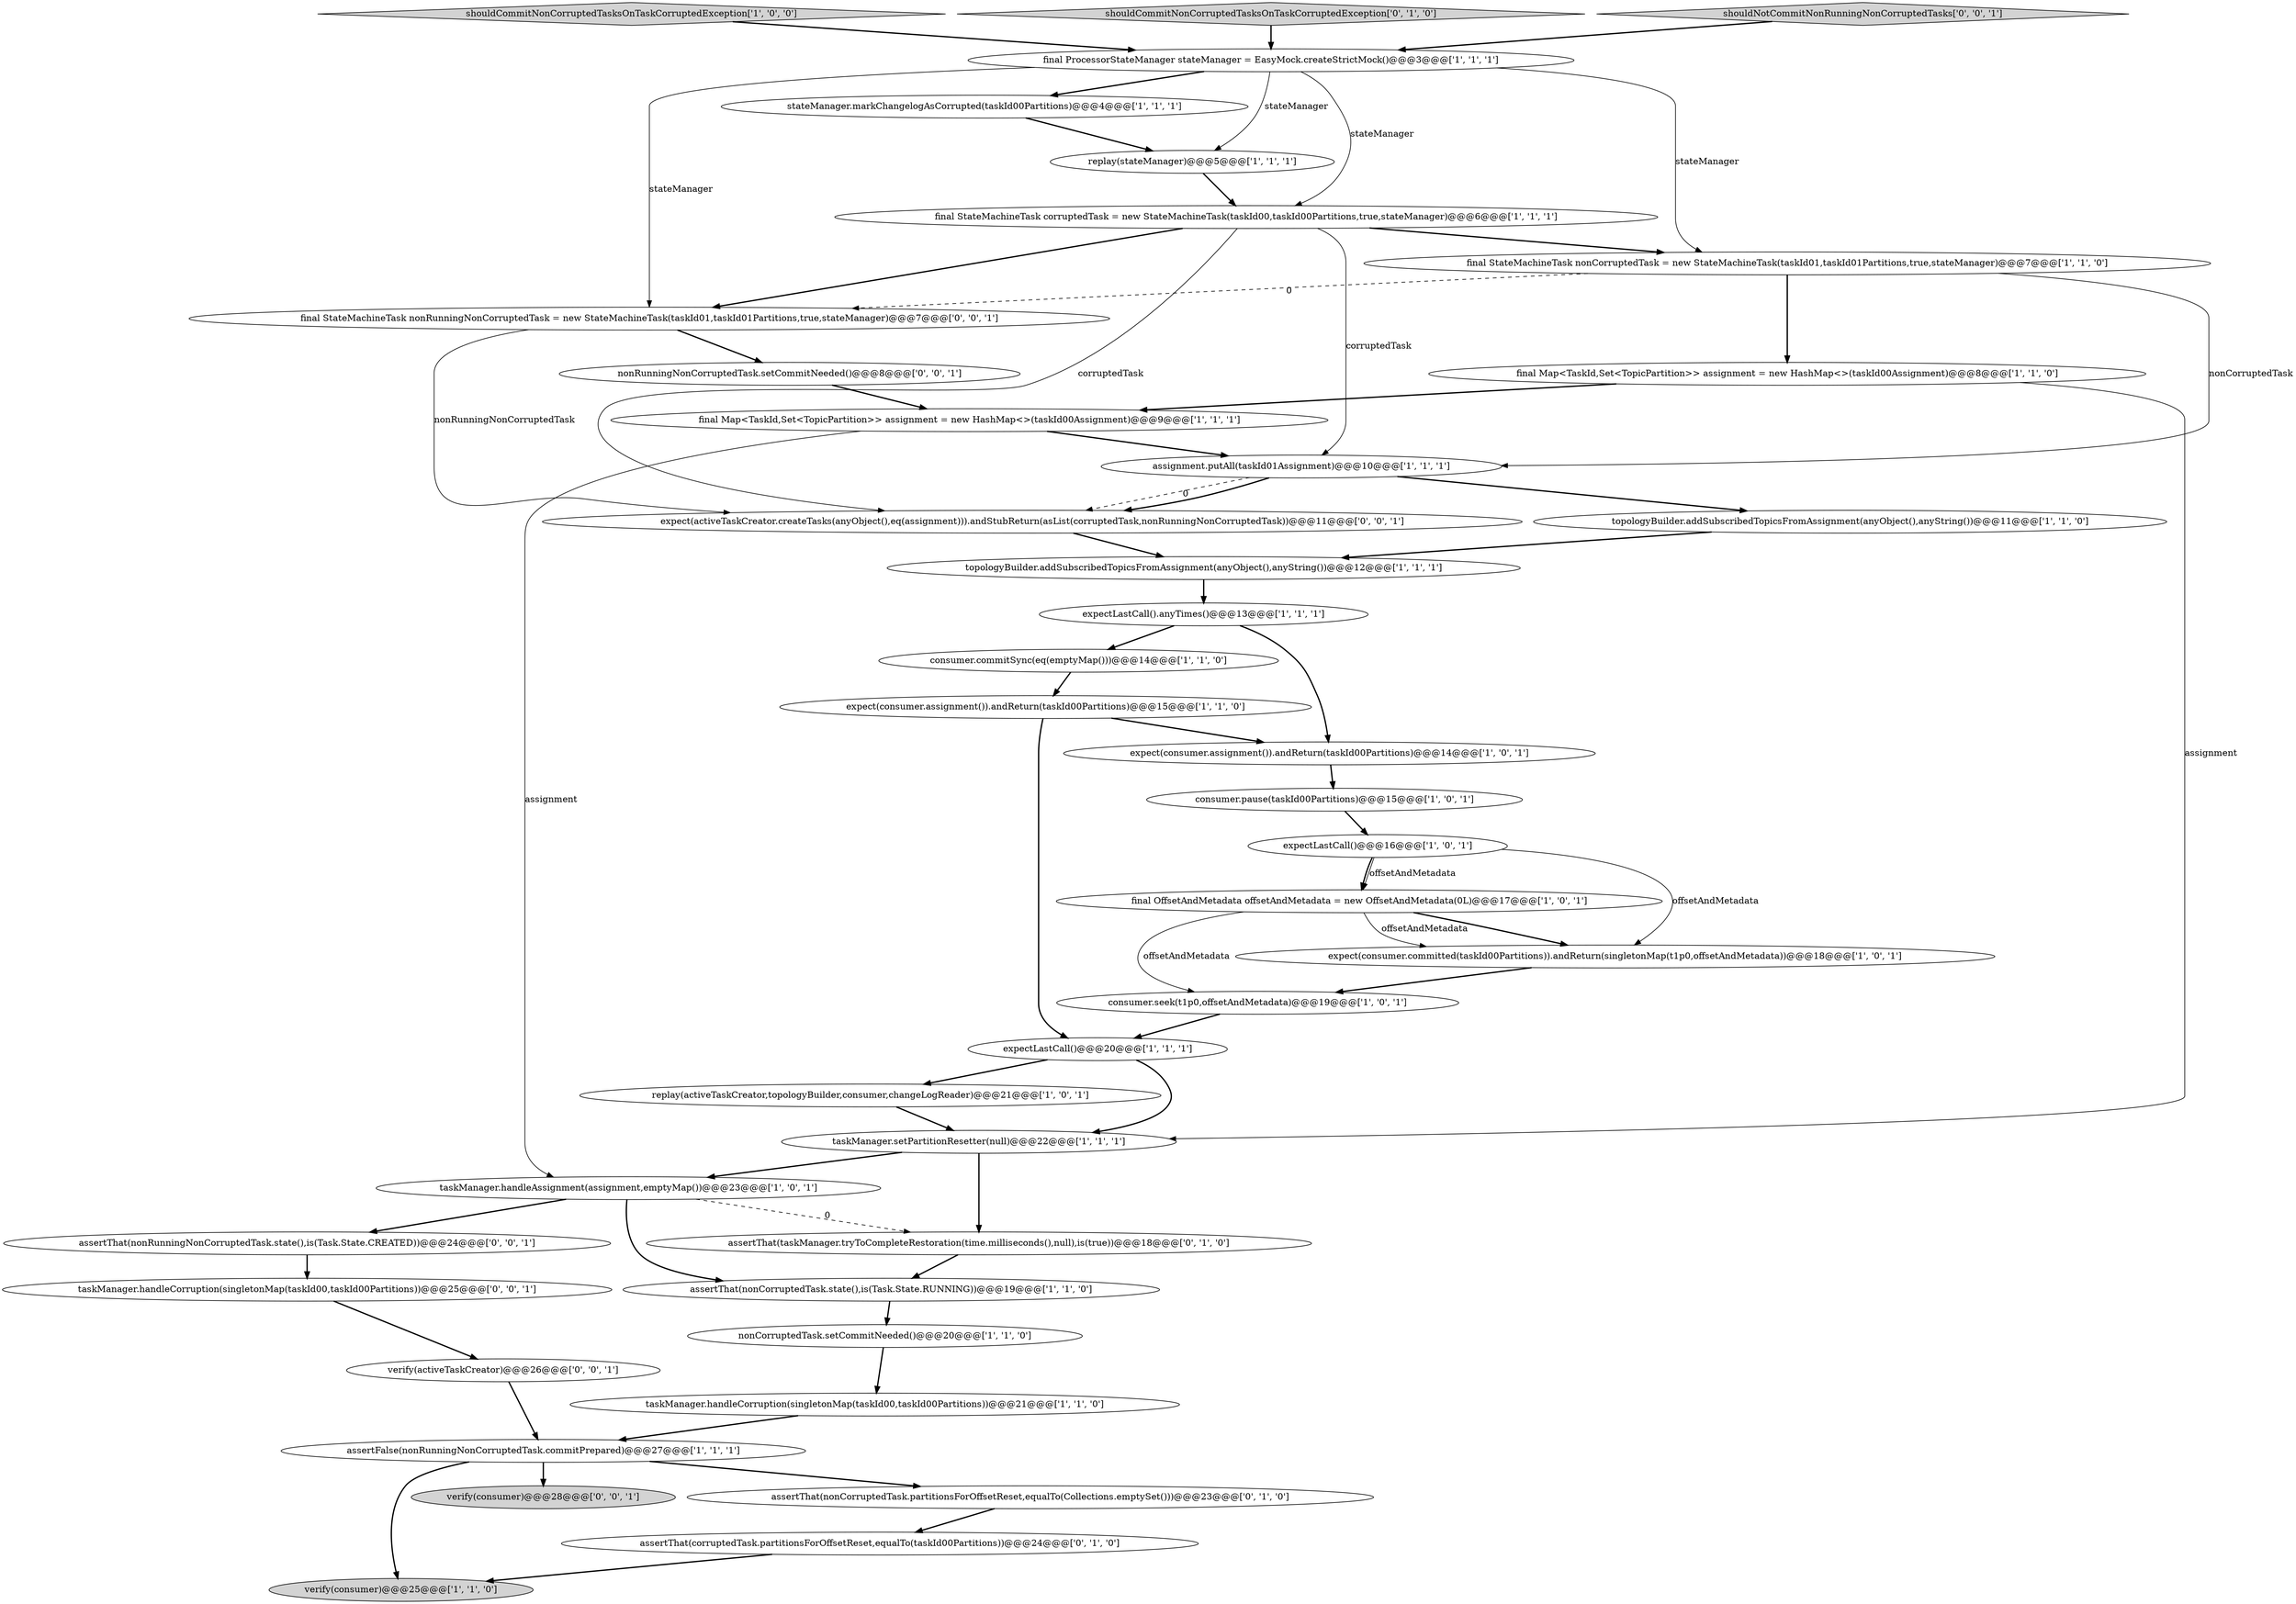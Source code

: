 digraph {
17 [style = filled, label = "verify(consumer)@@@25@@@['1', '1', '0']", fillcolor = lightgray, shape = ellipse image = "AAA0AAABBB1BBB"];
24 [style = filled, label = "shouldCommitNonCorruptedTasksOnTaskCorruptedException['1', '0', '0']", fillcolor = lightgray, shape = diamond image = "AAA0AAABBB1BBB"];
21 [style = filled, label = "replay(activeTaskCreator,topologyBuilder,consumer,changeLogReader)@@@21@@@['1', '0', '1']", fillcolor = white, shape = ellipse image = "AAA0AAABBB1BBB"];
34 [style = filled, label = "verify(activeTaskCreator)@@@26@@@['0', '0', '1']", fillcolor = white, shape = ellipse image = "AAA0AAABBB3BBB"];
1 [style = filled, label = "expectLastCall().anyTimes()@@@13@@@['1', '1', '1']", fillcolor = white, shape = ellipse image = "AAA0AAABBB1BBB"];
16 [style = filled, label = "expect(consumer.assignment()).andReturn(taskId00Partitions)@@@14@@@['1', '0', '1']", fillcolor = white, shape = ellipse image = "AAA0AAABBB1BBB"];
9 [style = filled, label = "assertThat(nonCorruptedTask.state(),is(Task.State.RUNNING))@@@19@@@['1', '1', '0']", fillcolor = white, shape = ellipse image = "AAA0AAABBB1BBB"];
12 [style = filled, label = "expectLastCall()@@@20@@@['1', '1', '1']", fillcolor = white, shape = ellipse image = "AAA0AAABBB1BBB"];
20 [style = filled, label = "final StateMachineTask corruptedTask = new StateMachineTask(taskId00,taskId00Partitions,true,stateManager)@@@6@@@['1', '1', '1']", fillcolor = white, shape = ellipse image = "AAA0AAABBB1BBB"];
19 [style = filled, label = "taskManager.handleCorruption(singletonMap(taskId00,taskId00Partitions))@@@21@@@['1', '1', '0']", fillcolor = white, shape = ellipse image = "AAA0AAABBB1BBB"];
13 [style = filled, label = "final ProcessorStateManager stateManager = EasyMock.createStrictMock()@@@3@@@['1', '1', '1']", fillcolor = white, shape = ellipse image = "AAA0AAABBB1BBB"];
23 [style = filled, label = "final OffsetAndMetadata offsetAndMetadata = new OffsetAndMetadata(0L)@@@17@@@['1', '0', '1']", fillcolor = white, shape = ellipse image = "AAA0AAABBB1BBB"];
15 [style = filled, label = "assertFalse(nonRunningNonCorruptedTask.commitPrepared)@@@27@@@['1', '1', '1']", fillcolor = white, shape = ellipse image = "AAA0AAABBB1BBB"];
4 [style = filled, label = "expect(consumer.committed(taskId00Partitions)).andReturn(singletonMap(t1p0,offsetAndMetadata))@@@18@@@['1', '0', '1']", fillcolor = white, shape = ellipse image = "AAA0AAABBB1BBB"];
3 [style = filled, label = "consumer.pause(taskId00Partitions)@@@15@@@['1', '0', '1']", fillcolor = white, shape = ellipse image = "AAA0AAABBB1BBB"];
10 [style = filled, label = "nonCorruptedTask.setCommitNeeded()@@@20@@@['1', '1', '0']", fillcolor = white, shape = ellipse image = "AAA0AAABBB1BBB"];
6 [style = filled, label = "taskManager.setPartitionResetter(null)@@@22@@@['1', '1', '1']", fillcolor = white, shape = ellipse image = "AAA0AAABBB1BBB"];
18 [style = filled, label = "consumer.commitSync(eq(emptyMap()))@@@14@@@['1', '1', '0']", fillcolor = white, shape = ellipse image = "AAA0AAABBB1BBB"];
11 [style = filled, label = "taskManager.handleAssignment(assignment,emptyMap())@@@23@@@['1', '0', '1']", fillcolor = white, shape = ellipse image = "AAA0AAABBB1BBB"];
25 [style = filled, label = "final StateMachineTask nonCorruptedTask = new StateMachineTask(taskId01,taskId01Partitions,true,stateManager)@@@7@@@['1', '1', '0']", fillcolor = white, shape = ellipse image = "AAA0AAABBB1BBB"];
33 [style = filled, label = "expect(activeTaskCreator.createTasks(anyObject(),eq(assignment))).andStubReturn(asList(corruptedTask,nonRunningNonCorruptedTask))@@@11@@@['0', '0', '1']", fillcolor = white, shape = ellipse image = "AAA0AAABBB3BBB"];
39 [style = filled, label = "taskManager.handleCorruption(singletonMap(taskId00,taskId00Partitions))@@@25@@@['0', '0', '1']", fillcolor = white, shape = ellipse image = "AAA0AAABBB3BBB"];
8 [style = filled, label = "assignment.putAll(taskId01Assignment)@@@10@@@['1', '1', '1']", fillcolor = white, shape = ellipse image = "AAA0AAABBB1BBB"];
32 [style = filled, label = "shouldCommitNonCorruptedTasksOnTaskCorruptedException['0', '1', '0']", fillcolor = lightgray, shape = diamond image = "AAA0AAABBB2BBB"];
7 [style = filled, label = "final Map<TaskId,Set<TopicPartition>> assignment = new HashMap<>(taskId00Assignment)@@@9@@@['1', '1', '1']", fillcolor = white, shape = ellipse image = "AAA0AAABBB1BBB"];
27 [style = filled, label = "replay(stateManager)@@@5@@@['1', '1', '1']", fillcolor = white, shape = ellipse image = "AAA0AAABBB1BBB"];
38 [style = filled, label = "nonRunningNonCorruptedTask.setCommitNeeded()@@@8@@@['0', '0', '1']", fillcolor = white, shape = ellipse image = "AAA0AAABBB3BBB"];
30 [style = filled, label = "assertThat(corruptedTask.partitionsForOffsetReset,equalTo(taskId00Partitions))@@@24@@@['0', '1', '0']", fillcolor = white, shape = ellipse image = "AAA1AAABBB2BBB"];
22 [style = filled, label = "expect(consumer.assignment()).andReturn(taskId00Partitions)@@@15@@@['1', '1', '0']", fillcolor = white, shape = ellipse image = "AAA0AAABBB1BBB"];
36 [style = filled, label = "assertThat(nonRunningNonCorruptedTask.state(),is(Task.State.CREATED))@@@24@@@['0', '0', '1']", fillcolor = white, shape = ellipse image = "AAA0AAABBB3BBB"];
14 [style = filled, label = "topologyBuilder.addSubscribedTopicsFromAssignment(anyObject(),anyString())@@@12@@@['1', '1', '1']", fillcolor = white, shape = ellipse image = "AAA0AAABBB1BBB"];
31 [style = filled, label = "assertThat(taskManager.tryToCompleteRestoration(time.milliseconds(),null),is(true))@@@18@@@['0', '1', '0']", fillcolor = white, shape = ellipse image = "AAA1AAABBB2BBB"];
37 [style = filled, label = "verify(consumer)@@@28@@@['0', '0', '1']", fillcolor = lightgray, shape = ellipse image = "AAA0AAABBB3BBB"];
26 [style = filled, label = "final Map<TaskId,Set<TopicPartition>> assignment = new HashMap<>(taskId00Assignment)@@@8@@@['1', '1', '0']", fillcolor = white, shape = ellipse image = "AAA0AAABBB1BBB"];
5 [style = filled, label = "stateManager.markChangelogAsCorrupted(taskId00Partitions)@@@4@@@['1', '1', '1']", fillcolor = white, shape = ellipse image = "AAA0AAABBB1BBB"];
29 [style = filled, label = "assertThat(nonCorruptedTask.partitionsForOffsetReset,equalTo(Collections.emptySet()))@@@23@@@['0', '1', '0']", fillcolor = white, shape = ellipse image = "AAA1AAABBB2BBB"];
28 [style = filled, label = "topologyBuilder.addSubscribedTopicsFromAssignment(anyObject(),anyString())@@@11@@@['1', '1', '0']", fillcolor = white, shape = ellipse image = "AAA0AAABBB1BBB"];
2 [style = filled, label = "consumer.seek(t1p0,offsetAndMetadata)@@@19@@@['1', '0', '1']", fillcolor = white, shape = ellipse image = "AAA0AAABBB1BBB"];
40 [style = filled, label = "shouldNotCommitNonRunningNonCorruptedTasks['0', '0', '1']", fillcolor = lightgray, shape = diamond image = "AAA0AAABBB3BBB"];
0 [style = filled, label = "expectLastCall()@@@16@@@['1', '0', '1']", fillcolor = white, shape = ellipse image = "AAA0AAABBB1BBB"];
35 [style = filled, label = "final StateMachineTask nonRunningNonCorruptedTask = new StateMachineTask(taskId01,taskId01Partitions,true,stateManager)@@@7@@@['0', '0', '1']", fillcolor = white, shape = ellipse image = "AAA0AAABBB3BBB"];
29->30 [style = bold, label=""];
15->29 [style = bold, label=""];
11->31 [style = dashed, label="0"];
24->13 [style = bold, label=""];
32->13 [style = bold, label=""];
34->15 [style = bold, label=""];
7->8 [style = bold, label=""];
15->37 [style = bold, label=""];
39->34 [style = bold, label=""];
18->22 [style = bold, label=""];
31->9 [style = bold, label=""];
13->35 [style = solid, label="stateManager"];
35->33 [style = solid, label="nonRunningNonCorruptedTask"];
6->11 [style = bold, label=""];
25->26 [style = bold, label=""];
8->33 [style = dashed, label="0"];
0->23 [style = solid, label="offsetAndMetadata"];
22->16 [style = bold, label=""];
12->21 [style = bold, label=""];
19->15 [style = bold, label=""];
11->9 [style = bold, label=""];
1->18 [style = bold, label=""];
20->8 [style = solid, label="corruptedTask"];
25->8 [style = solid, label="nonCorruptedTask"];
23->2 [style = solid, label="offsetAndMetadata"];
13->20 [style = solid, label="stateManager"];
27->20 [style = bold, label=""];
4->2 [style = bold, label=""];
10->19 [style = bold, label=""];
14->1 [style = bold, label=""];
0->23 [style = bold, label=""];
20->25 [style = bold, label=""];
20->35 [style = bold, label=""];
38->7 [style = bold, label=""];
20->33 [style = solid, label="corruptedTask"];
40->13 [style = bold, label=""];
7->11 [style = solid, label="assignment"];
6->31 [style = bold, label=""];
25->35 [style = dashed, label="0"];
16->3 [style = bold, label=""];
3->0 [style = bold, label=""];
35->38 [style = bold, label=""];
8->28 [style = bold, label=""];
5->27 [style = bold, label=""];
13->27 [style = solid, label="stateManager"];
33->14 [style = bold, label=""];
11->36 [style = bold, label=""];
26->7 [style = bold, label=""];
13->25 [style = solid, label="stateManager"];
22->12 [style = bold, label=""];
1->16 [style = bold, label=""];
28->14 [style = bold, label=""];
30->17 [style = bold, label=""];
8->33 [style = bold, label=""];
23->4 [style = bold, label=""];
21->6 [style = bold, label=""];
26->6 [style = solid, label="assignment"];
0->4 [style = solid, label="offsetAndMetadata"];
36->39 [style = bold, label=""];
23->4 [style = solid, label="offsetAndMetadata"];
13->5 [style = bold, label=""];
2->12 [style = bold, label=""];
12->6 [style = bold, label=""];
9->10 [style = bold, label=""];
15->17 [style = bold, label=""];
}
